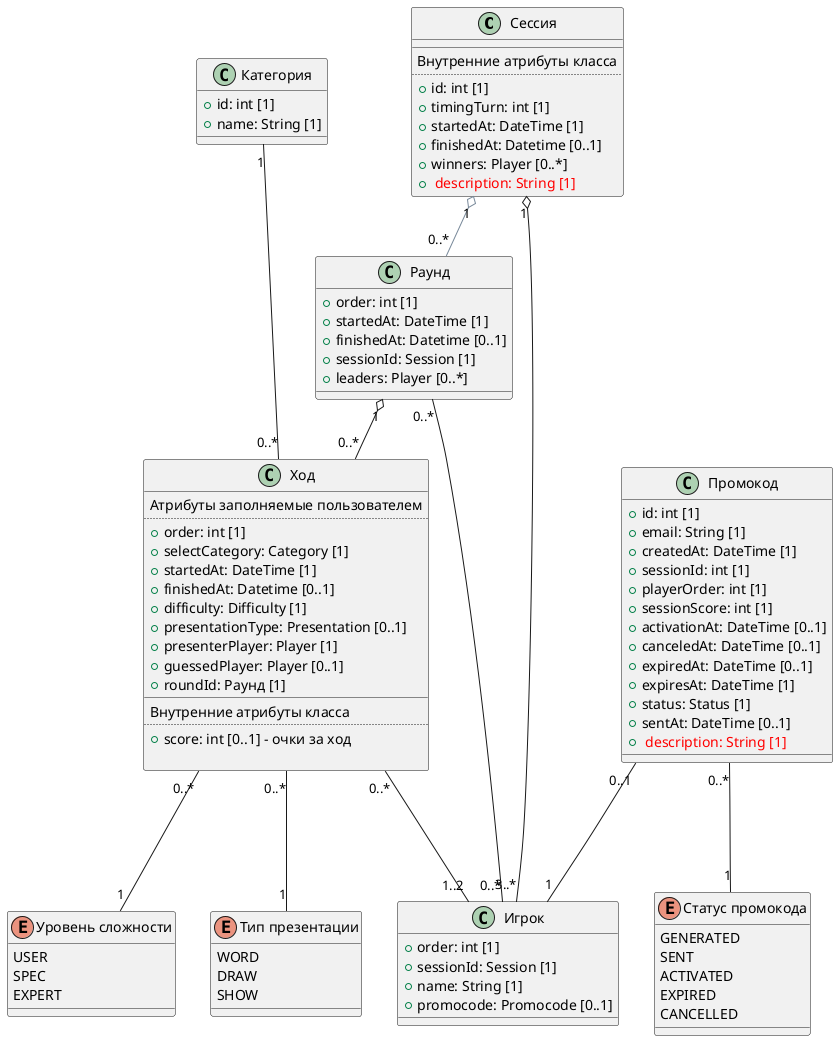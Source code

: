 @startuml

'abstract class "Пользователь" as User  {
'    взаимодействует с приложением
'}
' в терминах обозначить пользователя игроком


class "Сессия" as Session {
    __
    Внутренние атрибуты класса
    ..
    + id: int [1]
    + timingTurn: int [1]
    + startedAt: DateTime [1]
    + finishedAt: Datetime [0..1] 
    + winners: Player [0..*]
    + <font color="red"> description: String [1] 
}
' добавить начать ли новый раунд или завершить сессию

class "Раунд" as Round {
    + order: int [1]
    + startedAt: DateTime [1]
    + finishedAt: Datetime [0..1] 
    + sessionId: Session [1]
    + leaders: Player [0..*]
}

class "Ход" as Turn {
    Атрибуты заполняемые пользователем
    ..
    + order: int [1]
    + selectCategory: Category [1]
    + startedAt: DateTime [1]
    + finishedAt: Datetime [0..1] 
    + difficulty: Difficulty [1]
    + presentationType: Presentation [0..1]
    + presenterPlayer: Player [1]
    + guessedPlayer: Player [0..1]
    + roundId: Раунд [1]
    __
    Внутренние атрибуты класса
    ..
    + score: int [0..1] - очки за ход
    
}

class "Промокод" as Promocode{
    + id: int [1]
    + email: String [1]
    + createdAt: DateTime [1]
    + sessionId: int [1]
    + playerOrder: int [1]
    + sessionScore: int [1]
    + activationAt: DateTime [0..1]
    + canceledAt: DateTime [0..1]
    + expiredAt: DateTime [0..1]
    + expiresAt: DateTime [1]
    + status: Status [1]
    + sentAt: DateTime [0..1]
    + <font color="red"> description: String [1] 
}

enum "Статус промокода" as Status {
    GENERATED
    SENT
    ACTIVATED
    EXPIRED
    CANCELLED 
}

enum Presentation as "Тип презентации" {
    WORD
    DRAW
    SHOW
}

enum Difficulty as "Уровень сложности" {
    USER
    SPEC
    EXPERT
}

class "Игрок" as Player {
    + order: int [1]
    + sessionId: Session [1]
    + name: String [1]
    + promocode: Promocode [0..1]
}

'class "Карточка" as Card {
'    + category: Category
'
'}
'
'class "Категория" as Category {
'    + id: int
'    + name: String
'}

class "Категория" as Category {
    + id: int [1]
    + name: String [1]
}


' Статус GUESSER - изначальный статус всех игроков
' Статус PRESENTER - статус игрока презентующего термин 
' Добавить методы в будущем

Promocode "0..*" --- "1" Status
Session "1" o-- "3..*" Player
Promocode "0..1" --- "1" Player
'User --|> Turn
'User  --|> Session
Turn "0..*" --- "1..2" Player
Category "1" --- "0..*" Turn
' Эта связь связывает ход с набором игроков: 
' презентующий и отгадавший если такой найдется
Turn "0..*" --- "1" Presentation
Round "1" o-- "0..*" Turn 
Turn "0..*" --- "1" Difficulty 
'Category "1" --- "0..*" Card 
Round "0..*" --- "0..*" Player
Session "1" o-- "0..*" Round #LightSlateGray

@enduml